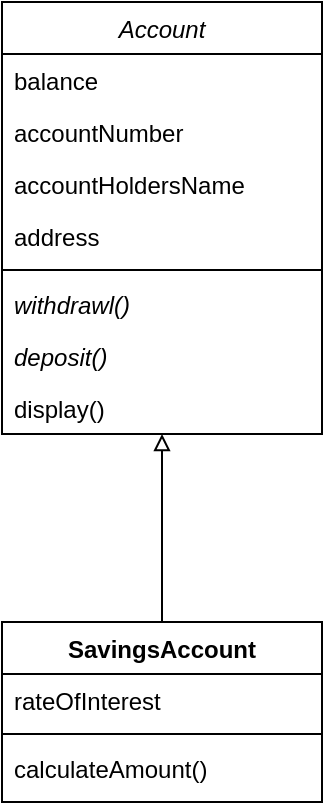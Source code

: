 <mxfile version="13.6.2" type="device"><diagram id="6CnTyUZRb3IP2vdiWPMz" name="Page-1"><mxGraphModel dx="868" dy="510" grid="1" gridSize="10" guides="1" tooltips="1" connect="1" arrows="1" fold="1" page="1" pageScale="1" pageWidth="850" pageHeight="1100" math="0" shadow="0"><root><mxCell id="0"/><mxCell id="1" parent="0"/><mxCell id="D35L-3nVHygFu4hhqEHx-8" style="edgeStyle=elbowEdgeStyle;rounded=0;orthogonalLoop=1;jettySize=auto;elbow=vertical;html=1;exitX=0.5;exitY=0;exitDx=0;exitDy=0;endArrow=block;endFill=0;strokeColor=#000000;" edge="1" parent="1" source="D35L-3nVHygFu4hhqEHx-9" target="D35L-3nVHygFu4hhqEHx-1"><mxGeometry relative="1" as="geometry"/></mxCell><mxCell id="D35L-3nVHygFu4hhqEHx-1" value="Account" style="swimlane;fontStyle=2;align=center;verticalAlign=top;childLayout=stackLayout;horizontal=1;startSize=26;horizontalStack=0;resizeParent=1;resizeLast=0;collapsible=1;marginBottom=0;rounded=0;shadow=0;strokeWidth=1;" vertex="1" parent="1"><mxGeometry x="334" y="80" width="160" height="216" as="geometry"><mxRectangle x="230" y="140" width="160" height="26" as="alternateBounds"/></mxGeometry></mxCell><mxCell id="D35L-3nVHygFu4hhqEHx-2" value="balance" style="text;align=left;verticalAlign=top;spacingLeft=4;spacingRight=4;overflow=hidden;rotatable=0;points=[[0,0.5],[1,0.5]];portConstraint=eastwest;" vertex="1" parent="D35L-3nVHygFu4hhqEHx-1"><mxGeometry y="26" width="160" height="26" as="geometry"/></mxCell><mxCell id="D35L-3nVHygFu4hhqEHx-3" value="accountNumber" style="text;align=left;verticalAlign=top;spacingLeft=4;spacingRight=4;overflow=hidden;rotatable=0;points=[[0,0.5],[1,0.5]];portConstraint=eastwest;rounded=0;shadow=0;html=0;" vertex="1" parent="D35L-3nVHygFu4hhqEHx-1"><mxGeometry y="52" width="160" height="26" as="geometry"/></mxCell><mxCell id="D35L-3nVHygFu4hhqEHx-4" value="accountHoldersName" style="text;align=left;verticalAlign=top;spacingLeft=4;spacingRight=4;overflow=hidden;rotatable=0;points=[[0,0.5],[1,0.5]];portConstraint=eastwest;rounded=0;shadow=0;html=0;" vertex="1" parent="D35L-3nVHygFu4hhqEHx-1"><mxGeometry y="78" width="160" height="26" as="geometry"/></mxCell><mxCell id="D35L-3nVHygFu4hhqEHx-28" value="address" style="text;strokeColor=none;fillColor=none;align=left;verticalAlign=top;spacingLeft=4;spacingRight=4;overflow=hidden;rotatable=0;points=[[0,0.5],[1,0.5]];portConstraint=eastwest;" vertex="1" parent="D35L-3nVHygFu4hhqEHx-1"><mxGeometry y="104" width="160" height="26" as="geometry"/></mxCell><mxCell id="D35L-3nVHygFu4hhqEHx-5" value="" style="line;html=1;strokeWidth=1;align=left;verticalAlign=middle;spacingTop=-1;spacingLeft=3;spacingRight=3;rotatable=0;labelPosition=right;points=[];portConstraint=eastwest;" vertex="1" parent="D35L-3nVHygFu4hhqEHx-1"><mxGeometry y="130" width="160" height="8" as="geometry"/></mxCell><mxCell id="D35L-3nVHygFu4hhqEHx-6" value="withdrawl()" style="text;align=left;verticalAlign=top;spacingLeft=4;spacingRight=4;overflow=hidden;rotatable=0;points=[[0,0.5],[1,0.5]];portConstraint=eastwest;fontStyle=2" vertex="1" parent="D35L-3nVHygFu4hhqEHx-1"><mxGeometry y="138" width="160" height="26" as="geometry"/></mxCell><mxCell id="D35L-3nVHygFu4hhqEHx-7" value="deposit()" style="text;strokeColor=none;fillColor=none;align=left;verticalAlign=top;spacingLeft=4;spacingRight=4;overflow=hidden;rotatable=0;points=[[0,0.5],[1,0.5]];portConstraint=eastwest;fontStyle=2" vertex="1" parent="D35L-3nVHygFu4hhqEHx-1"><mxGeometry y="164" width="160" height="26" as="geometry"/></mxCell><mxCell id="D35L-3nVHygFu4hhqEHx-29" value="display()" style="text;strokeColor=none;fillColor=none;align=left;verticalAlign=top;spacingLeft=4;spacingRight=4;overflow=hidden;rotatable=0;points=[[0,0.5],[1,0.5]];portConstraint=eastwest;" vertex="1" parent="D35L-3nVHygFu4hhqEHx-1"><mxGeometry y="190" width="160" height="26" as="geometry"/></mxCell><mxCell id="D35L-3nVHygFu4hhqEHx-9" value="SavingsAccount" style="swimlane;fontStyle=1;align=center;verticalAlign=top;childLayout=stackLayout;horizontal=1;startSize=26;horizontalStack=0;resizeParent=1;resizeLast=0;collapsible=1;marginBottom=0;rounded=0;shadow=0;strokeWidth=1;" vertex="1" parent="1"><mxGeometry x="334" y="390" width="160" height="90" as="geometry"><mxRectangle x="230" y="140" width="160" height="26" as="alternateBounds"/></mxGeometry></mxCell><mxCell id="D35L-3nVHygFu4hhqEHx-10" value="rateOfInterest" style="text;align=left;verticalAlign=top;spacingLeft=4;spacingRight=4;overflow=hidden;rotatable=0;points=[[0,0.5],[1,0.5]];portConstraint=eastwest;" vertex="1" parent="D35L-3nVHygFu4hhqEHx-9"><mxGeometry y="26" width="160" height="26" as="geometry"/></mxCell><mxCell id="D35L-3nVHygFu4hhqEHx-11" value="" style="line;html=1;strokeWidth=1;align=left;verticalAlign=middle;spacingTop=-1;spacingLeft=3;spacingRight=3;rotatable=0;labelPosition=right;points=[];portConstraint=eastwest;" vertex="1" parent="D35L-3nVHygFu4hhqEHx-9"><mxGeometry y="52" width="160" height="8" as="geometry"/></mxCell><mxCell id="D35L-3nVHygFu4hhqEHx-12" value="calculateAmount()" style="text;align=left;verticalAlign=top;spacingLeft=4;spacingRight=4;overflow=hidden;rotatable=0;points=[[0,0.5],[1,0.5]];portConstraint=eastwest;" vertex="1" parent="D35L-3nVHygFu4hhqEHx-9"><mxGeometry y="60" width="160" height="26" as="geometry"/></mxCell></root></mxGraphModel></diagram></mxfile>